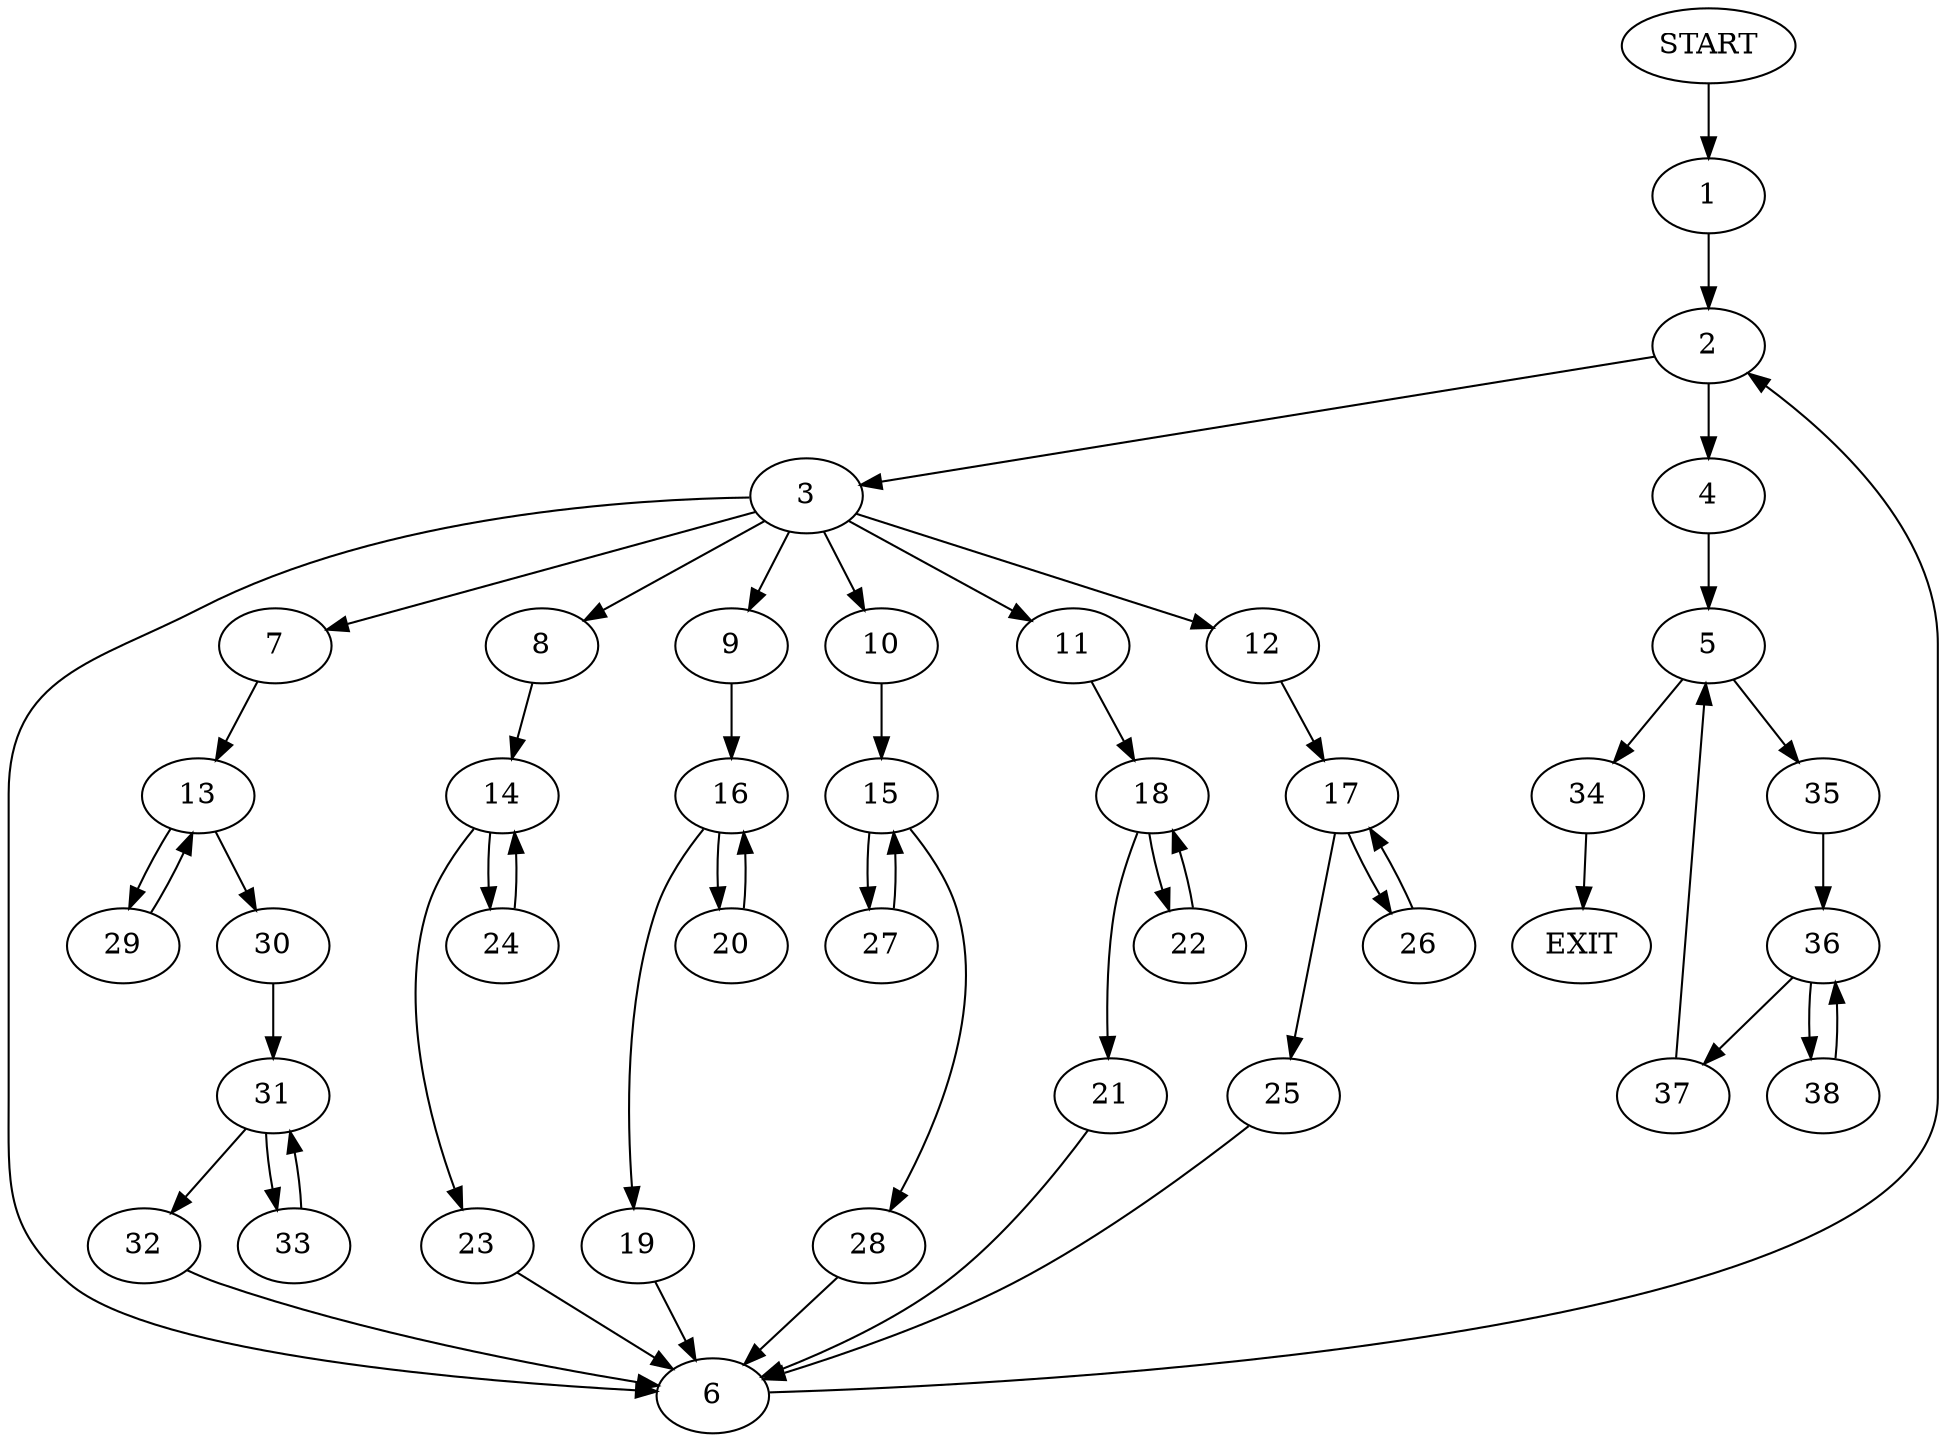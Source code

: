 digraph {
0 [label="START"]
39 [label="EXIT"]
0 -> 1
1 -> 2
2 -> 3
2 -> 4
4 -> 5
3 -> 6
3 -> 7
3 -> 8
3 -> 9
3 -> 10
3 -> 11
3 -> 12
7 -> 13
8 -> 14
10 -> 15
9 -> 16
6 -> 2
12 -> 17
11 -> 18
16 -> 19
16 -> 20
20 -> 16
19 -> 6
18 -> 21
18 -> 22
21 -> 6
22 -> 18
14 -> 23
14 -> 24
24 -> 14
23 -> 6
17 -> 25
17 -> 26
25 -> 6
26 -> 17
15 -> 27
15 -> 28
27 -> 15
28 -> 6
13 -> 29
13 -> 30
30 -> 31
29 -> 13
31 -> 32
31 -> 33
32 -> 6
33 -> 31
5 -> 34
5 -> 35
34 -> 39
35 -> 36
36 -> 37
36 -> 38
38 -> 36
37 -> 5
}

